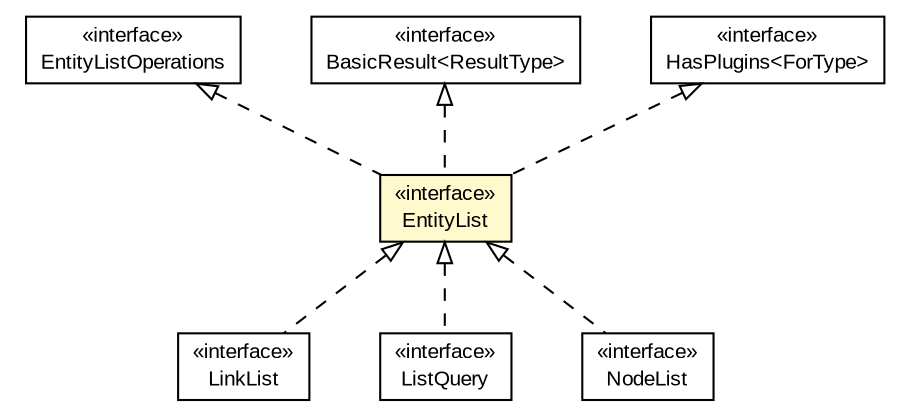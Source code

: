 #!/usr/local/bin/dot
#
# Class diagram 
# Generated by UMLGraph version 5.1 (http://www.umlgraph.org/)
#

digraph G {
	edge [fontname="arial",fontsize=10,labelfontname="arial",labelfontsize=10];
	node [fontname="arial",fontsize=10,shape=plaintext];
	nodesep=0.25;
	ranksep=0.5;
	// io.nextweb.operations.EntityListOperations
	c6675 [label=<<table title="io.nextweb.operations.EntityListOperations" border="0" cellborder="1" cellspacing="0" cellpadding="2" port="p" href="./operations/EntityListOperations.html">
		<tr><td><table border="0" cellspacing="0" cellpadding="1">
<tr><td align="center" balign="center"> &#171;interface&#187; </td></tr>
<tr><td align="center" balign="center"> EntityListOperations </td></tr>
		</table></td></tr>
		</table>>, fontname="arial", fontcolor="black", fontsize=10.0];
	// io.nextweb.fn.BasicResult<ResultType>
	c6696 [label=<<table title="io.nextweb.fn.BasicResult" border="0" cellborder="1" cellspacing="0" cellpadding="2" port="p" href="./fn/BasicResult.html">
		<tr><td><table border="0" cellspacing="0" cellpadding="1">
<tr><td align="center" balign="center"> &#171;interface&#187; </td></tr>
<tr><td align="center" balign="center"> BasicResult&lt;ResultType&gt; </td></tr>
		</table></td></tr>
		</table>>, fontname="arial", fontcolor="black", fontsize=10.0];
	// io.nextweb.LinkList
	c6705 [label=<<table title="io.nextweb.LinkList" border="0" cellborder="1" cellspacing="0" cellpadding="2" port="p" href="./LinkList.html">
		<tr><td><table border="0" cellspacing="0" cellpadding="1">
<tr><td align="center" balign="center"> &#171;interface&#187; </td></tr>
<tr><td align="center" balign="center"> LinkList </td></tr>
		</table></td></tr>
		</table>>, fontname="arial", fontcolor="black", fontsize=10.0];
	// io.nextweb.ListQuery
	c6707 [label=<<table title="io.nextweb.ListQuery" border="0" cellborder="1" cellspacing="0" cellpadding="2" port="p" href="./ListQuery.html">
		<tr><td><table border="0" cellspacing="0" cellpadding="1">
<tr><td align="center" balign="center"> &#171;interface&#187; </td></tr>
<tr><td align="center" balign="center"> ListQuery </td></tr>
		</table></td></tr>
		</table>>, fontname="arial", fontcolor="black", fontsize=10.0];
	// io.nextweb.NodeList
	c6712 [label=<<table title="io.nextweb.NodeList" border="0" cellborder="1" cellspacing="0" cellpadding="2" port="p" href="./NodeList.html">
		<tr><td><table border="0" cellspacing="0" cellpadding="1">
<tr><td align="center" balign="center"> &#171;interface&#187; </td></tr>
<tr><td align="center" balign="center"> NodeList </td></tr>
		</table></td></tr>
		</table>>, fontname="arial", fontcolor="black", fontsize=10.0];
	// io.nextweb.EntityList
	c6713 [label=<<table title="io.nextweb.EntityList" border="0" cellborder="1" cellspacing="0" cellpadding="2" port="p" bgcolor="lemonChiffon" href="./EntityList.html">
		<tr><td><table border="0" cellspacing="0" cellpadding="1">
<tr><td align="center" balign="center"> &#171;interface&#187; </td></tr>
<tr><td align="center" balign="center"> EntityList </td></tr>
		</table></td></tr>
		</table>>, fontname="arial", fontcolor="black", fontsize=10.0];
	// io.nextweb.plugins.HasPlugins<ForType>
	c6717 [label=<<table title="io.nextweb.plugins.HasPlugins" border="0" cellborder="1" cellspacing="0" cellpadding="2" port="p" href="./plugins/HasPlugins.html">
		<tr><td><table border="0" cellspacing="0" cellpadding="1">
<tr><td align="center" balign="center"> &#171;interface&#187; </td></tr>
<tr><td align="center" balign="center"> HasPlugins&lt;ForType&gt; </td></tr>
		</table></td></tr>
		</table>>, fontname="arial", fontcolor="black", fontsize=10.0];
	//io.nextweb.LinkList implements io.nextweb.EntityList
	c6713:p -> c6705:p [dir=back,arrowtail=empty,style=dashed];
	//io.nextweb.ListQuery implements io.nextweb.EntityList
	c6713:p -> c6707:p [dir=back,arrowtail=empty,style=dashed];
	//io.nextweb.NodeList implements io.nextweb.EntityList
	c6713:p -> c6712:p [dir=back,arrowtail=empty,style=dashed];
	//io.nextweb.EntityList implements io.nextweb.plugins.HasPlugins<ForType>
	c6717:p -> c6713:p [dir=back,arrowtail=empty,style=dashed];
	//io.nextweb.EntityList implements io.nextweb.operations.EntityListOperations
	c6675:p -> c6713:p [dir=back,arrowtail=empty,style=dashed];
	//io.nextweb.EntityList implements io.nextweb.fn.BasicResult<ResultType>
	c6696:p -> c6713:p [dir=back,arrowtail=empty,style=dashed];
}

